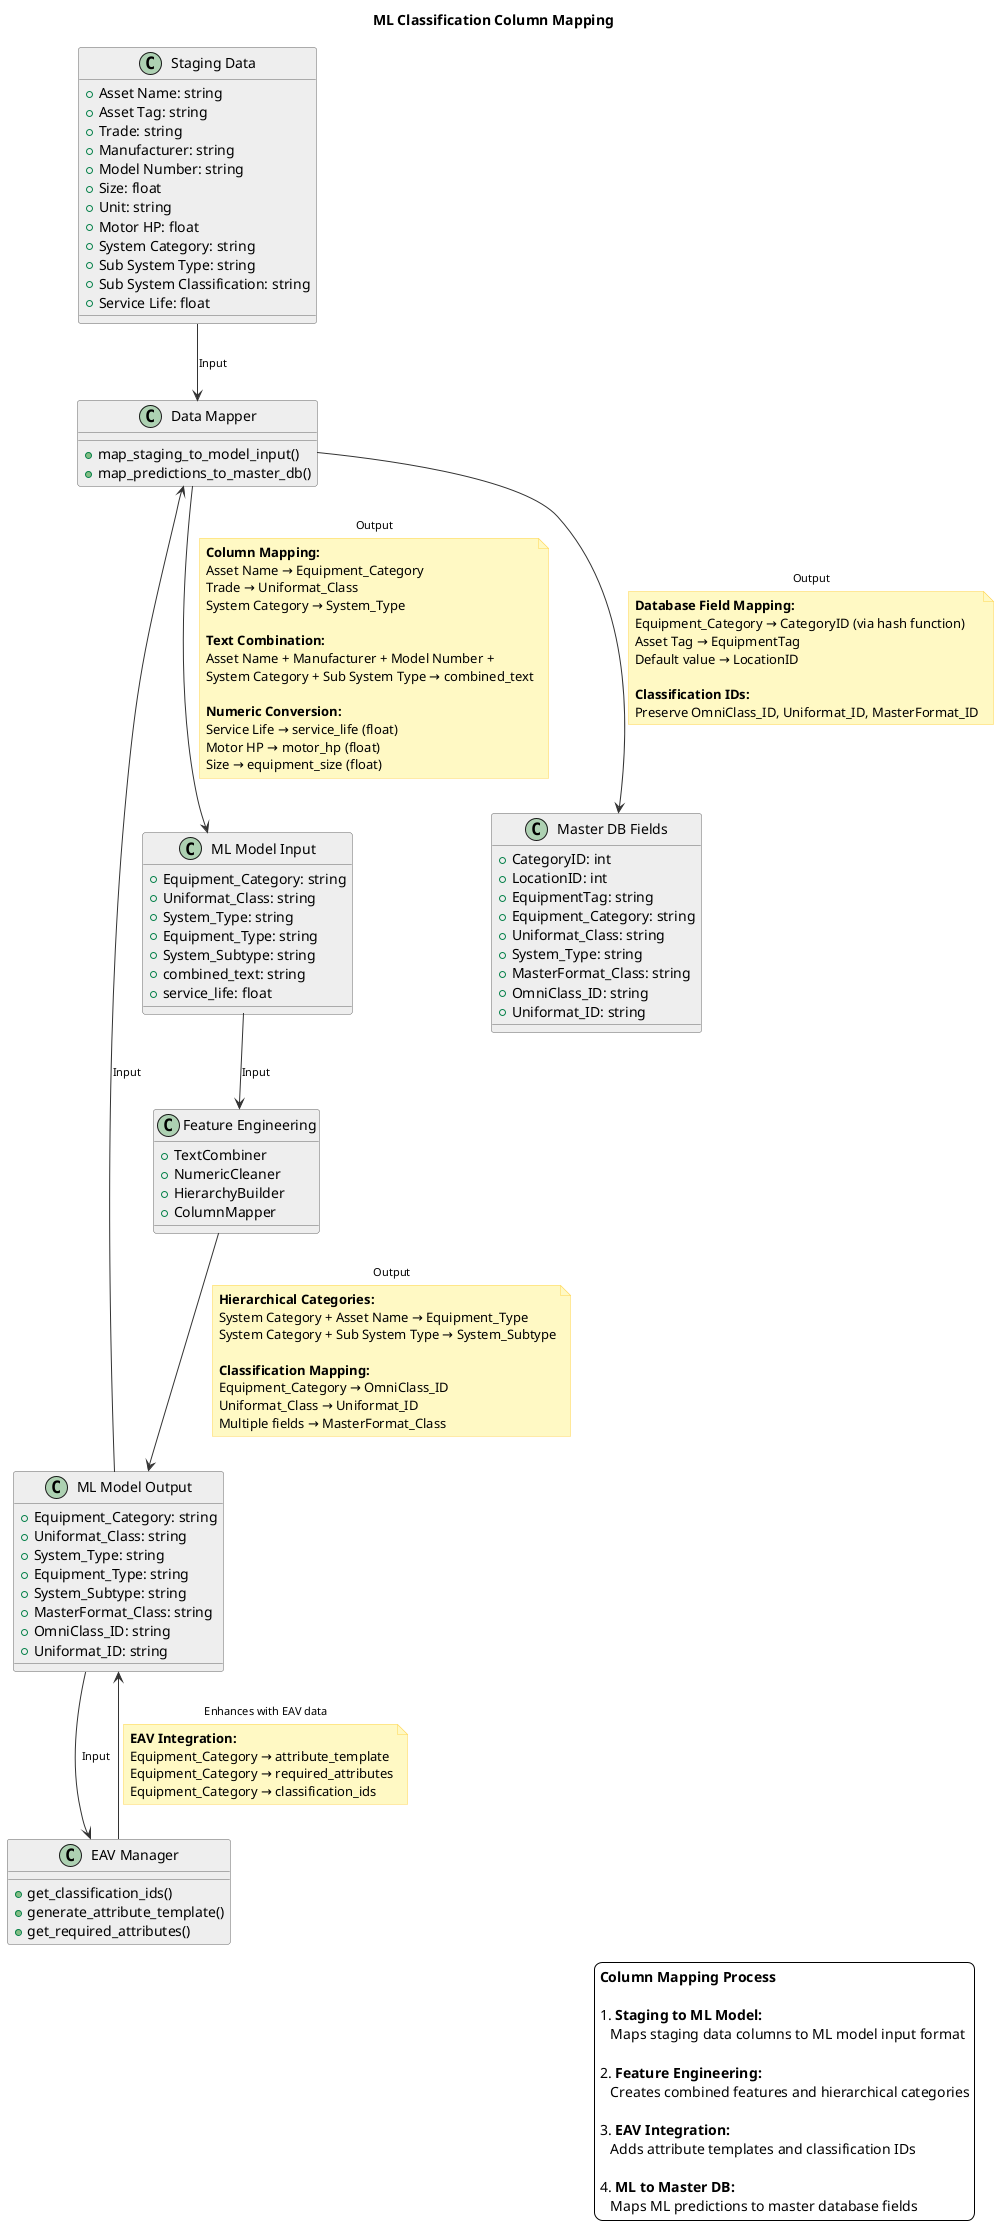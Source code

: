@startuml "ML Classification Column Mapping"

' Define styles
skinparam backgroundColor white
skinparam ArrowColor #333333
skinparam ClassBorderColor #666666
skinparam ClassBackgroundColor #EEEEEE
skinparam NoteBackgroundColor #FFF9C4
skinparam NoteBorderColor #FFD54F
skinparam PackageBackgroundColor #F5F5F5
skinparam PackageBorderColor #BDBDBD
skinparam ArrowFontSize 11

' Title
title ML Classification Column Mapping

' Define classes
class "Staging Data" as StagingData {
  +Asset Name: string
  +Asset Tag: string
  +Trade: string
  +Manufacturer: string
  +Model Number: string
  +Size: float
  +Unit: string
  +Motor HP: float
  +System Category: string
  +Sub System Type: string
  +Sub System Classification: string
  +Service Life: float
}

class "ML Model Input" as MLInput {
  +Equipment_Category: string
  +Uniformat_Class: string
  +System_Type: string
  +Equipment_Type: string
  +System_Subtype: string
  +combined_text: string
  +service_life: float
}

class "ML Model Output" as MLOutput {
  +Equipment_Category: string
  +Uniformat_Class: string
  +System_Type: string
  +Equipment_Type: string
  +System_Subtype: string
  +MasterFormat_Class: string
  +OmniClass_ID: string
  +Uniformat_ID: string
}

class "Master DB Fields" as MasterDB {
  +CategoryID: int
  +LocationID: int
  +EquipmentTag: string
  +Equipment_Category: string
  +Uniformat_Class: string
  +System_Type: string
  +MasterFormat_Class: string
  +OmniClass_ID: string
  +Uniformat_ID: string
}

' Define mapping classes
class "Data Mapper" as DataMapper {
  +map_staging_to_model_input()
  +map_predictions_to_master_db()
}

class "Feature Engineering" as FeatureEng {
  +TextCombiner
  +NumericCleaner
  +HierarchyBuilder
  +ColumnMapper
}

class "EAV Manager" as EAVManager {
  +get_classification_ids()
  +generate_attribute_template()
  +get_required_attributes()
}

' Define relationships with mapping details
StagingData --> DataMapper : "Input"
DataMapper --> MLInput : "Output"
note on link
  <b>Column Mapping:</b>
  Asset Name → Equipment_Category
  Trade → Uniformat_Class
  System Category → System_Type
  
  <b>Text Combination:</b>
  Asset Name + Manufacturer + Model Number + 
  System Category + Sub System Type → combined_text
  
  <b>Numeric Conversion:</b>
  Service Life → service_life (float)
  Motor HP → motor_hp (float)
  Size → equipment_size (float)
end note

MLInput --> FeatureEng : "Input"
FeatureEng --> MLOutput : "Output"
note on link
  <b>Hierarchical Categories:</b>
  System Category + Asset Name → Equipment_Type
  System Category + Sub System Type → System_Subtype
  
  <b>Classification Mapping:</b>
  Equipment_Category → OmniClass_ID
  Uniformat_Class → Uniformat_ID
  Multiple fields → MasterFormat_Class
end note

MLOutput --> DataMapper : "Input"
DataMapper --> MasterDB : "Output"
note on link
  <b>Database Field Mapping:</b>
  Equipment_Category → CategoryID (via hash function)
  Asset Tag → EquipmentTag
  Default value → LocationID
  
  <b>Classification IDs:</b>
  Preserve OmniClass_ID, Uniformat_ID, MasterFormat_ID
end note

MLOutput --> EAVManager : "Input"
EAVManager --> MLOutput : "Enhances with EAV data"
note on link
  <b>EAV Integration:</b>
  Equipment_Category → attribute_template
  Equipment_Category → required_attributes
  Equipment_Category → classification_ids
end note

' Add legend
legend right
  <b>Column Mapping Process</b>
  
  1. <b>Staging to ML Model:</b>
     Maps staging data columns to ML model input format
  
  2. <b>Feature Engineering:</b>
     Creates combined features and hierarchical categories
  
  3. <b>EAV Integration:</b>
     Adds attribute templates and classification IDs
  
  4. <b>ML to Master DB:</b>
     Maps ML predictions to master database fields
end legend

@enduml